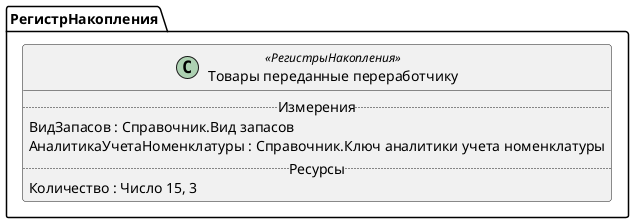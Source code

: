 ﻿@startuml ТоварыПереданныеПереработчику
'!include templates.wsd
'..\include templates.wsd
class РегистрНакопления.ТоварыПереданныеПереработчику as "Товары переданные переработчику" <<РегистрыНакопления>>
{
..Измерения..
ВидЗапасов : Справочник.Вид запасов
АналитикаУчетаНоменклатуры : Справочник.Ключ аналитики учета номенклатуры
..Ресурсы..
Количество : Число 15, 3
}
@enduml
